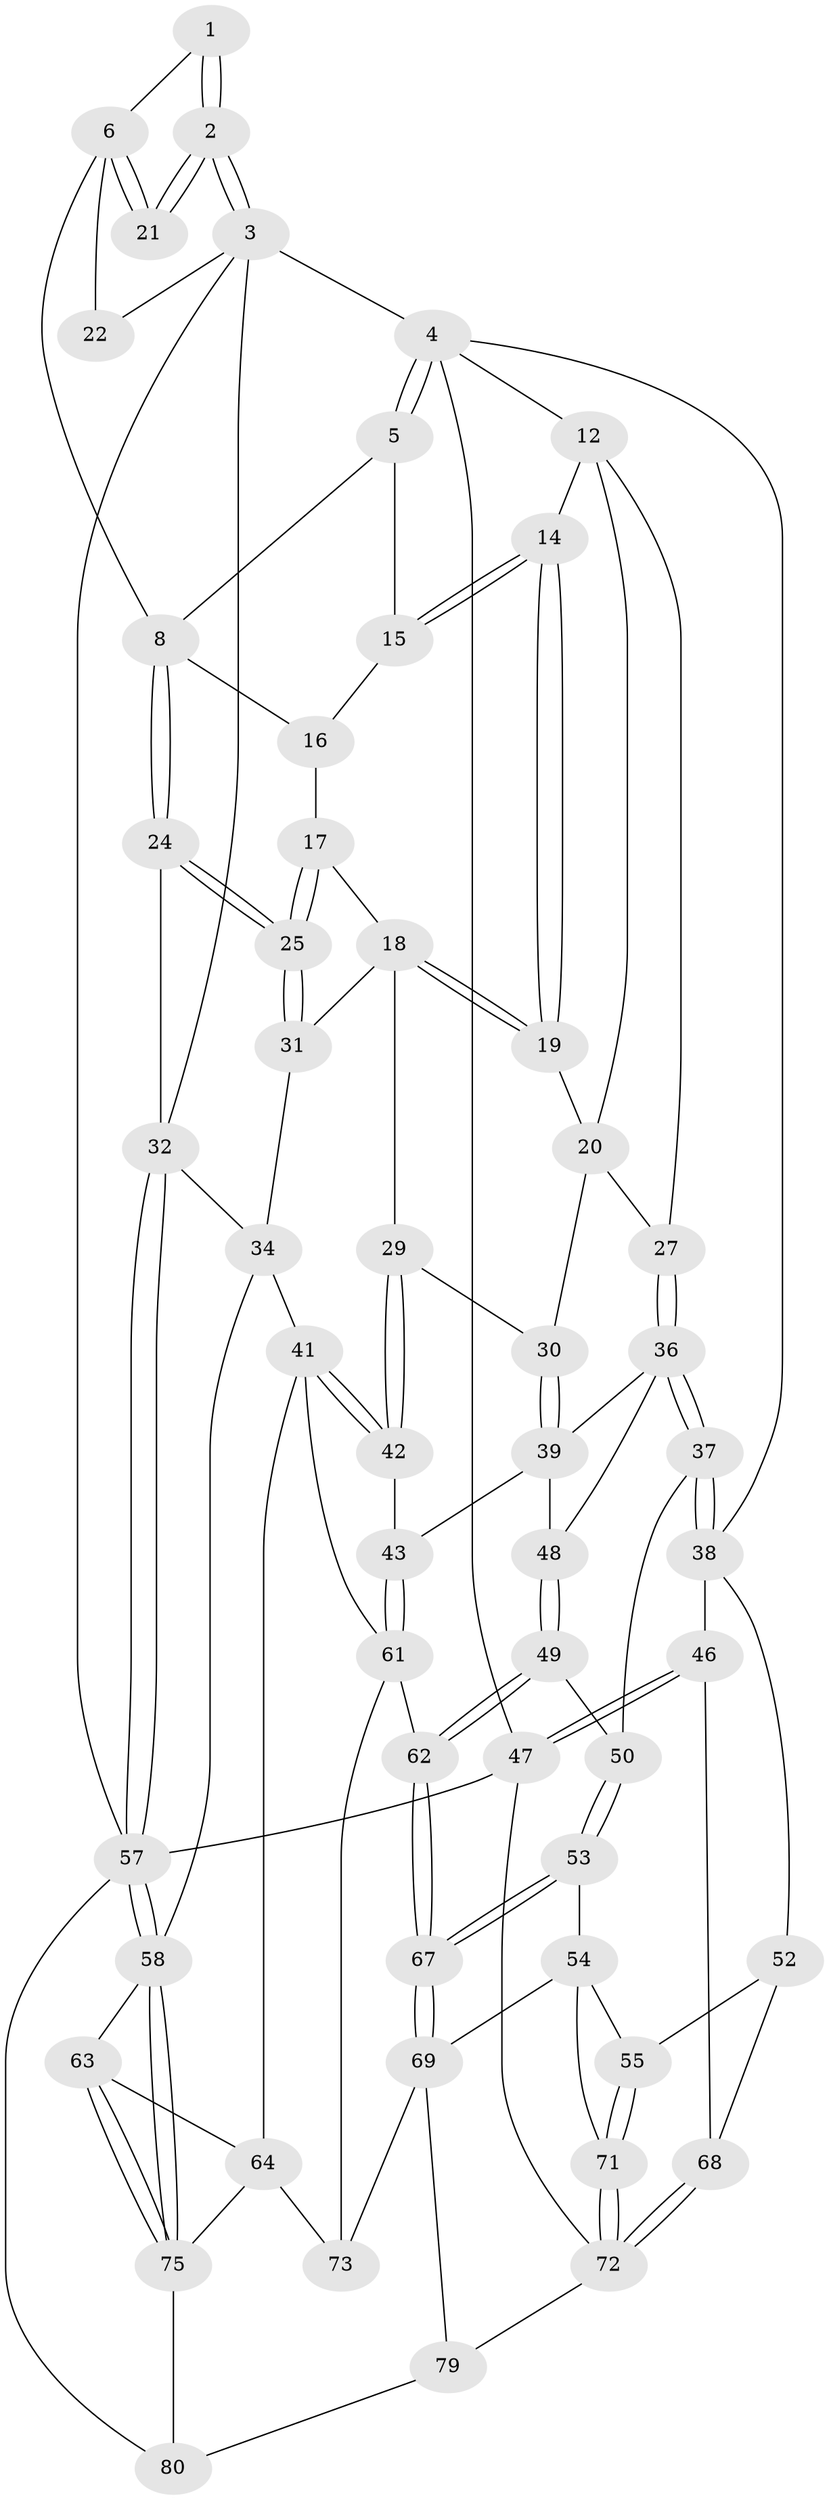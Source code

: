 // Generated by graph-tools (version 1.1) at 2025/24/03/03/25 07:24:32]
// undirected, 56 vertices, 128 edges
graph export_dot {
graph [start="1"]
  node [color=gray90,style=filled];
  1 [pos="+0.6891120950975673+0"];
  2 [pos="+1+0"];
  3 [pos="+1+0",super="+23"];
  4 [pos="+0+0",super="+11"];
  5 [pos="+0.6066468160505859+0",super="+10"];
  6 [pos="+0.8667205527028192+0.12799901834806587",super="+7"];
  8 [pos="+0.8299683815455506+0.2059953493364523",super="+9"];
  12 [pos="+0.17853880200754602+0.1341008286464942",super="+13"];
  14 [pos="+0.49727744466935925+0.07535953198909587"];
  15 [pos="+0.5707933269390811+0"];
  16 [pos="+0.6523414128659593+0.1269775720970546"];
  17 [pos="+0.6341964043756632+0.18303069428522237"];
  18 [pos="+0.5499382486189487+0.19492521183747755",super="+28"];
  19 [pos="+0.5346295777050397+0.17193362309745658"];
  20 [pos="+0.4330893344796485+0.23125861957406404",super="+26"];
  21 [pos="+1+0"];
  22 [pos="+0.9659238915750286+0.17435675392763844"];
  24 [pos="+0.8292607363968291+0.20970349150760192"];
  25 [pos="+0.7863560233108855+0.28113427676420627"];
  27 [pos="+0.26105730363520063+0.27548161344811484"];
  29 [pos="+0.4828096571129063+0.34132442747506986"];
  30 [pos="+0.4342937817656446+0.3407359018348404"];
  31 [pos="+0.759081041795159+0.3848429232195297"];
  32 [pos="+1+0.294728513067081",super="+33"];
  34 [pos="+0.8126975790552786+0.45832477566727664",super="+35"];
  36 [pos="+0.23785435206494632+0.39836754547473663",super="+40"];
  37 [pos="+0.2029931142056773+0.43690968946963216"];
  38 [pos="+0+0.25046810396260927",super="+45"];
  39 [pos="+0.41028255843626116+0.40621321704972696",super="+44"];
  41 [pos="+0.5581446926432396+0.5509360004972452",super="+65"];
  42 [pos="+0.5548208395041483+0.5501433081375832"];
  43 [pos="+0.4874771641133123+0.5605903740877781"];
  46 [pos="+0+0.5915064733467197"];
  47 [pos="+0+1"];
  48 [pos="+0.337251677060193+0.5181690742889543"];
  49 [pos="+0.2796525402084239+0.5876320587583891"];
  50 [pos="+0.2608848741831698+0.5899522627980729",super="+51"];
  52 [pos="+0.15341023296904766+0.49021246428076937",super="+56"];
  53 [pos="+0.23483632728431358+0.6194288091474628"];
  54 [pos="+0.17300162054122964+0.655665586096862",super="+70"];
  55 [pos="+0.09385263555873616+0.6454569715410448"];
  57 [pos="+1+0.6940130076438372",super="+60"];
  58 [pos="+1+0.6883231348594795",super="+59"];
  61 [pos="+0.40429385616759056+0.6639499400534482",super="+66"];
  62 [pos="+0.3984416131020142+0.66477426096174"];
  63 [pos="+0.7389870623721394+0.6843544138175963"];
  64 [pos="+0.6626682460417916+0.7142635219711443",super="+76"];
  67 [pos="+0.3168431994177908+0.7691575398370459"];
  68 [pos="+0+0.6415692032140925"];
  69 [pos="+0.2918538439226936+0.843981258605107",super="+74"];
  71 [pos="+0.14829422728920708+0.8638510777493345"];
  72 [pos="+0.11099548141731726+0.8848575154117904",super="+78"];
  73 [pos="+0.4617828983004419+0.950956523695223"];
  75 [pos="+0.8587835050863543+0.774906294118517",super="+77"];
  79 [pos="+0.44712914587218766+1"];
  80 [pos="+0.8699472381035916+1"];
  1 -- 2;
  1 -- 2;
  1 -- 6;
  2 -- 3;
  2 -- 3;
  2 -- 21;
  2 -- 21;
  3 -- 4;
  3 -- 57;
  3 -- 32;
  3 -- 22;
  4 -- 5;
  4 -- 5;
  4 -- 47;
  4 -- 12;
  4 -- 38;
  5 -- 15;
  5 -- 8;
  6 -- 21;
  6 -- 21;
  6 -- 8;
  6 -- 22;
  8 -- 24;
  8 -- 24;
  8 -- 16;
  12 -- 27;
  12 -- 20;
  12 -- 14;
  14 -- 15;
  14 -- 15;
  14 -- 19;
  14 -- 19;
  15 -- 16;
  16 -- 17;
  17 -- 18;
  17 -- 25;
  17 -- 25;
  18 -- 19;
  18 -- 19;
  18 -- 29;
  18 -- 31;
  19 -- 20;
  20 -- 27;
  20 -- 30;
  24 -- 25;
  24 -- 25;
  24 -- 32;
  25 -- 31;
  25 -- 31;
  27 -- 36;
  27 -- 36;
  29 -- 30;
  29 -- 42;
  29 -- 42;
  30 -- 39;
  30 -- 39;
  31 -- 34;
  32 -- 57;
  32 -- 57;
  32 -- 34;
  34 -- 58;
  34 -- 41;
  36 -- 37;
  36 -- 37;
  36 -- 48;
  36 -- 39;
  37 -- 38;
  37 -- 38;
  37 -- 50;
  38 -- 46;
  38 -- 52;
  39 -- 48;
  39 -- 43;
  41 -- 42;
  41 -- 42;
  41 -- 64;
  41 -- 61;
  42 -- 43;
  43 -- 61;
  43 -- 61;
  46 -- 47;
  46 -- 47;
  46 -- 68;
  47 -- 57;
  47 -- 72;
  48 -- 49;
  48 -- 49;
  49 -- 50;
  49 -- 62;
  49 -- 62;
  50 -- 53;
  50 -- 53;
  52 -- 68;
  52 -- 55;
  53 -- 54;
  53 -- 67;
  53 -- 67;
  54 -- 55;
  54 -- 69;
  54 -- 71;
  55 -- 71;
  55 -- 71;
  57 -- 58;
  57 -- 58;
  57 -- 80;
  58 -- 75;
  58 -- 75;
  58 -- 63;
  61 -- 62;
  61 -- 73;
  62 -- 67;
  62 -- 67;
  63 -- 64;
  63 -- 75;
  63 -- 75;
  64 -- 73;
  64 -- 75;
  67 -- 69;
  67 -- 69;
  68 -- 72;
  68 -- 72;
  69 -- 73;
  69 -- 79;
  71 -- 72;
  71 -- 72;
  72 -- 79;
  75 -- 80;
  79 -- 80;
}
